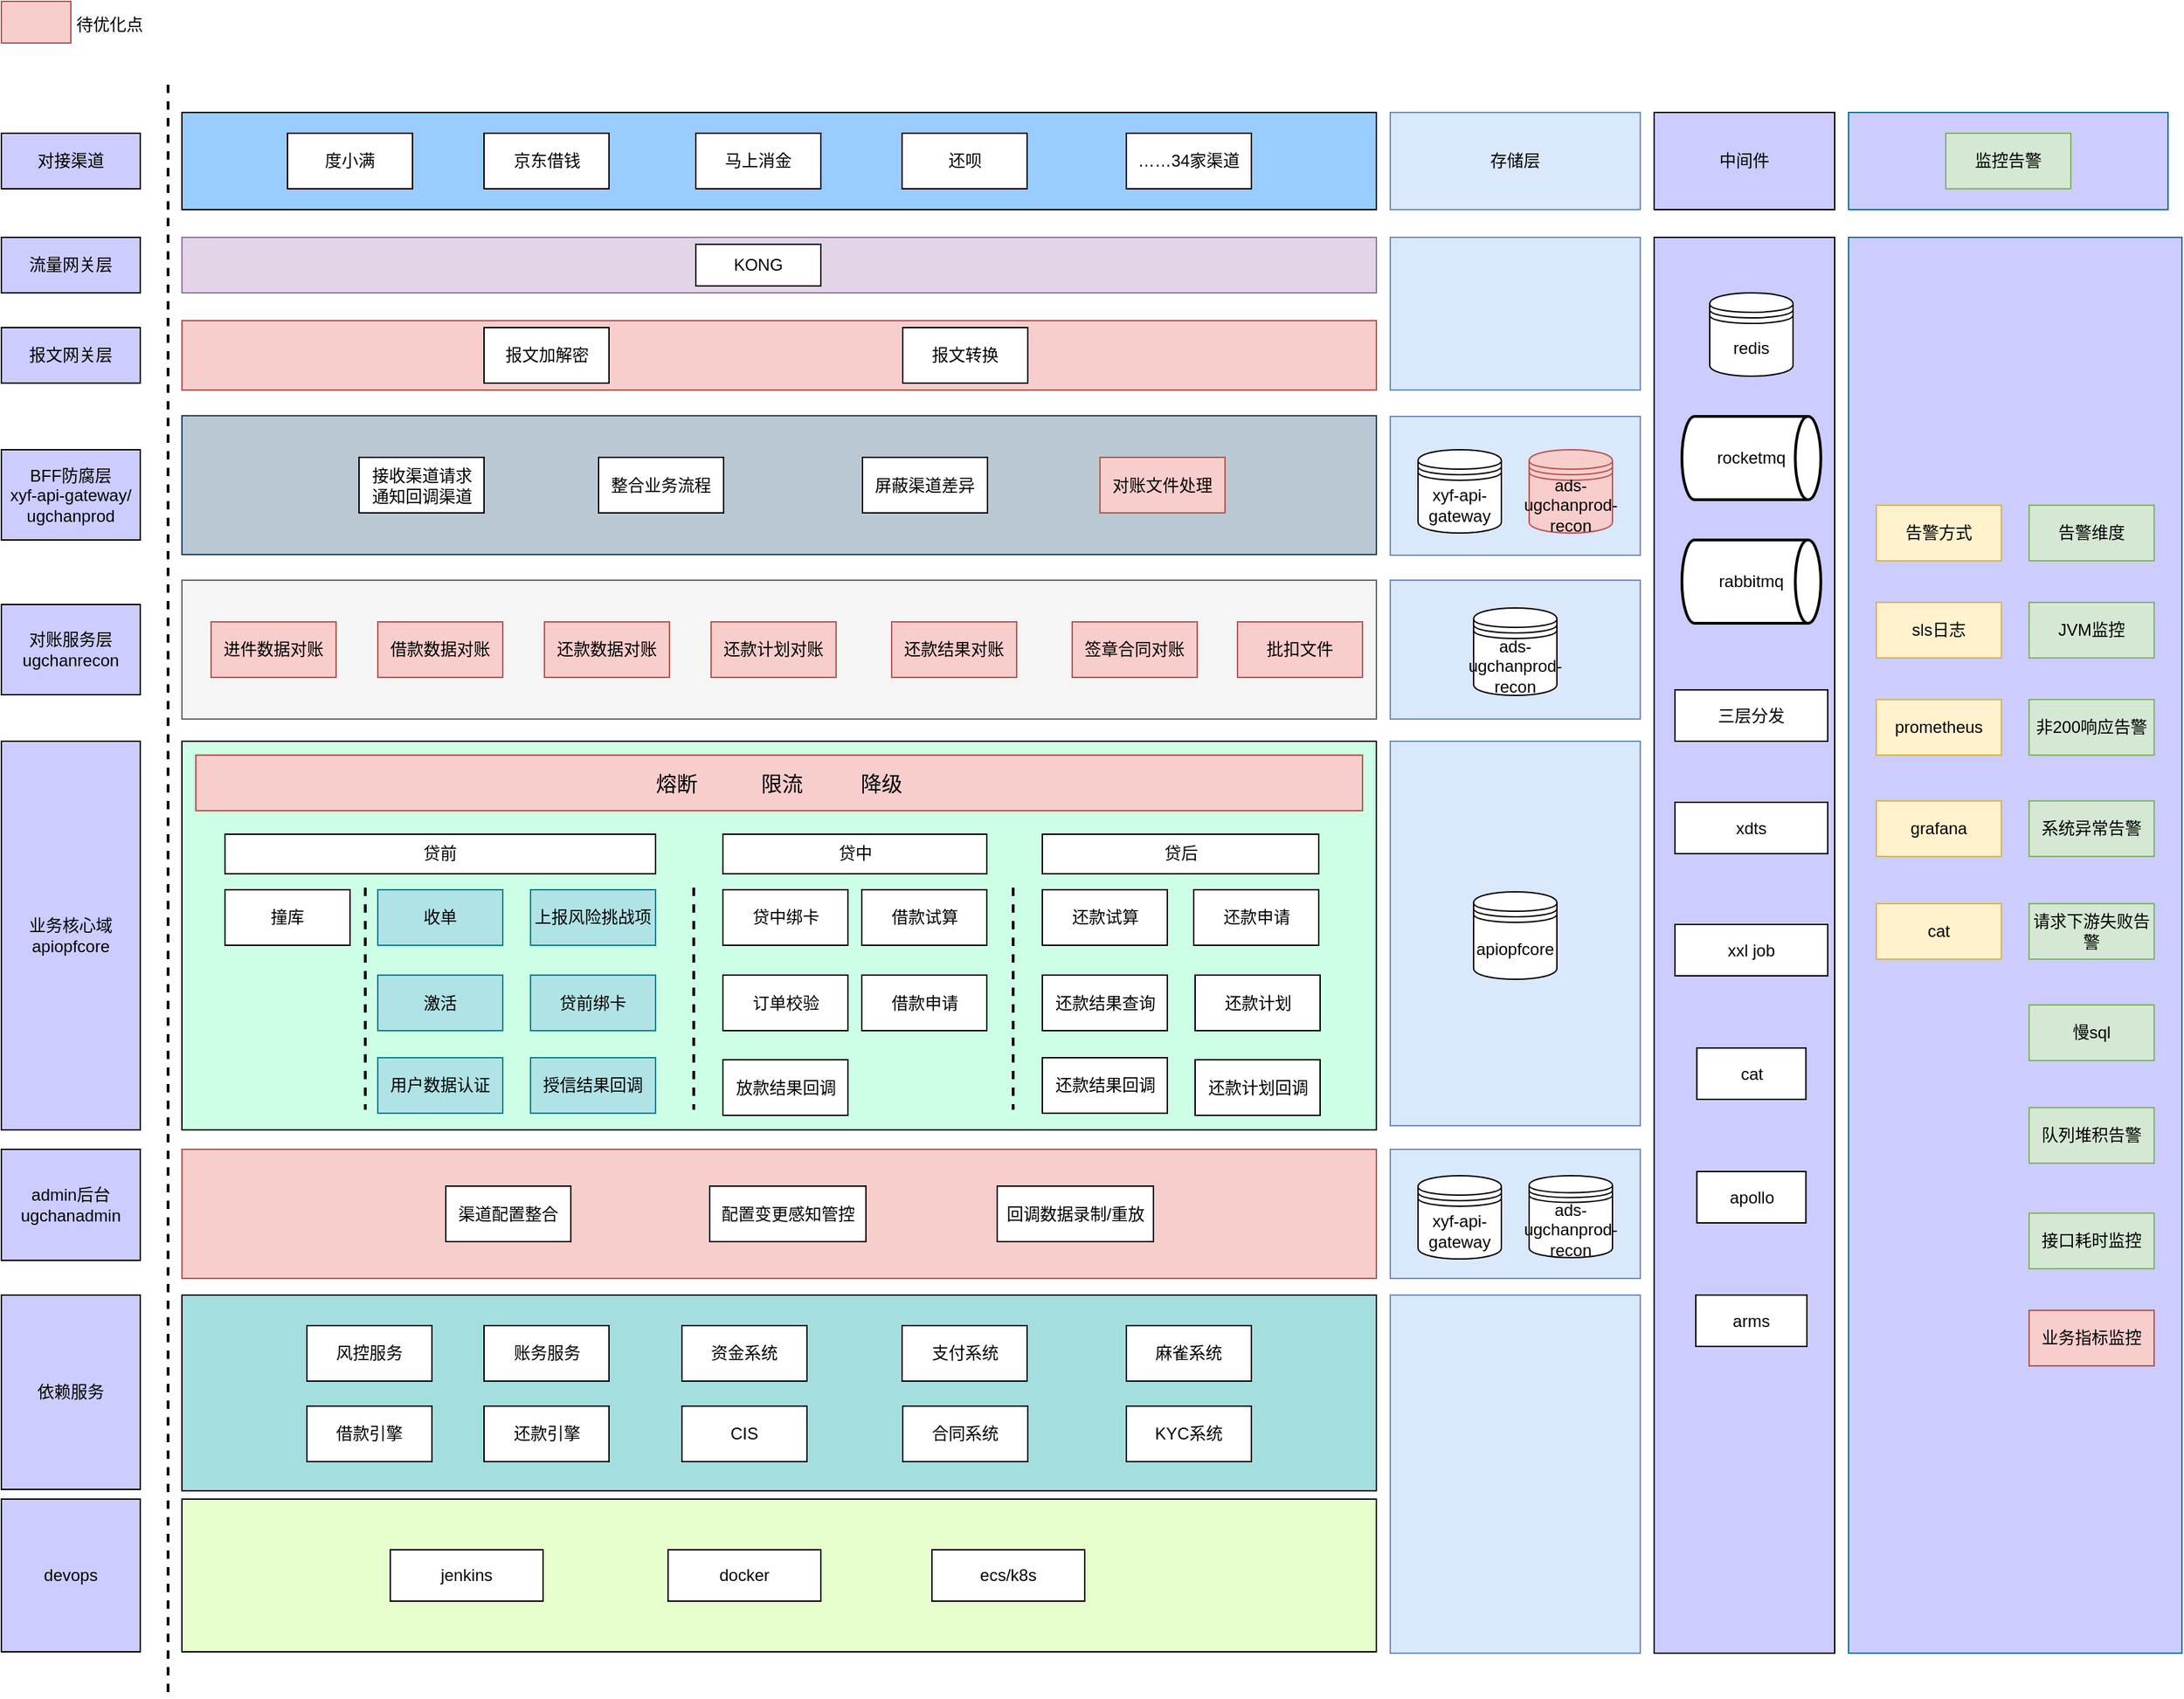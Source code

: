 <mxfile version="25.0.3">
  <diagram name="第 1 页" id="qSHZ132XhwIVSCJFN-Bp">
    <mxGraphModel dx="2547" dy="1060" grid="1" gridSize="10" guides="1" tooltips="1" connect="1" arrows="1" fold="1" page="1" pageScale="1" pageWidth="827" pageHeight="1169" math="0" shadow="0">
      <root>
        <mxCell id="0" />
        <mxCell id="1" parent="0" />
        <mxCell id="1Qo5zKgvzGwFc_g5c8-L-2" value="" style="rounded=0;whiteSpace=wrap;html=1;fillColor=#99CCFF;" vertex="1" parent="1">
          <mxGeometry x="-150" y="300" width="860" height="70" as="geometry" />
        </mxCell>
        <mxCell id="1Qo5zKgvzGwFc_g5c8-L-3" value="度小满" style="rounded=0;whiteSpace=wrap;html=1;" vertex="1" parent="1">
          <mxGeometry x="-74" y="315" width="90" height="40" as="geometry" />
        </mxCell>
        <mxCell id="1Qo5zKgvzGwFc_g5c8-L-4" value="京东借钱" style="rounded=0;whiteSpace=wrap;html=1;" vertex="1" parent="1">
          <mxGeometry x="67.5" y="315" width="90" height="40" as="geometry" />
        </mxCell>
        <mxCell id="1Qo5zKgvzGwFc_g5c8-L-6" value="" style="endArrow=none;dashed=1;html=1;rounded=0;strokeWidth=2;" edge="1" parent="1">
          <mxGeometry width="50" height="50" relative="1" as="geometry">
            <mxPoint x="-160" y="280" as="sourcePoint" />
            <mxPoint x="-160" y="1440" as="targetPoint" />
          </mxGeometry>
        </mxCell>
        <mxCell id="1Qo5zKgvzGwFc_g5c8-L-7" value="BFF防腐层 &lt;br&gt;xyf-api-gateway/&lt;div&gt;ugchanprod&lt;/div&gt;" style="rounded=0;whiteSpace=wrap;html=1;fillColor=#CCCCFF;" vertex="1" parent="1">
          <mxGeometry x="-280" y="543" width="100" height="65" as="geometry" />
        </mxCell>
        <mxCell id="1Qo5zKgvzGwFc_g5c8-L-8" value="" style="rounded=0;whiteSpace=wrap;html=1;fillColor=#bac8d3;strokeColor=#23445d;" vertex="1" parent="1">
          <mxGeometry x="-150" y="518.5" width="860" height="100" as="geometry" />
        </mxCell>
        <mxCell id="1Qo5zKgvzGwFc_g5c8-L-10" value="&lt;div&gt;业务核心域&lt;/div&gt;apiopfcore" style="rounded=0;whiteSpace=wrap;html=1;fillColor=#CCCCFF;" vertex="1" parent="1">
          <mxGeometry x="-280" y="753" width="100" height="280" as="geometry" />
        </mxCell>
        <mxCell id="1Qo5zKgvzGwFc_g5c8-L-11" value="" style="rounded=0;whiteSpace=wrap;html=1;fillColor=#CCCCFF;strokeColor=#10739e;" vertex="1" parent="1">
          <mxGeometry x="1050" y="300" width="230" height="70" as="geometry" />
        </mxCell>
        <mxCell id="1Qo5zKgvzGwFc_g5c8-L-12" value="监控告警" style="rounded=0;whiteSpace=wrap;html=1;fillColor=#d5e8d4;strokeColor=#82b366;" vertex="1" parent="1">
          <mxGeometry x="1120" y="315" width="90" height="40" as="geometry" />
        </mxCell>
        <mxCell id="1Qo5zKgvzGwFc_g5c8-L-13" value="" style="rounded=0;whiteSpace=wrap;html=1;fillColor=#CCFFE6;" vertex="1" parent="1">
          <mxGeometry x="-150" y="753" width="860" height="280" as="geometry" />
        </mxCell>
        <mxCell id="1Qo5zKgvzGwFc_g5c8-L-14" value="" style="rounded=0;whiteSpace=wrap;html=1;fillColor=#CCCCFF;strokeColor=#10739e;" vertex="1" parent="1">
          <mxGeometry x="1050" y="390" width="240" height="1020" as="geometry" />
        </mxCell>
        <mxCell id="1Qo5zKgvzGwFc_g5c8-L-15" value="收单" style="rounded=0;whiteSpace=wrap;html=1;fillColor=#b0e3e6;strokeColor=#0e8088;" vertex="1" parent="1">
          <mxGeometry x="-9" y="860" width="90" height="40" as="geometry" />
        </mxCell>
        <mxCell id="1Qo5zKgvzGwFc_g5c8-L-16" value="上报风险挑战项" style="rounded=0;whiteSpace=wrap;html=1;fillColor=#b0e3e6;strokeColor=#0e8088;" vertex="1" parent="1">
          <mxGeometry x="101" y="860" width="90" height="40" as="geometry" />
        </mxCell>
        <mxCell id="1Qo5zKgvzGwFc_g5c8-L-17" value="激活" style="rounded=0;whiteSpace=wrap;html=1;fillColor=#b0e3e6;strokeColor=#0e8088;" vertex="1" parent="1">
          <mxGeometry x="-9" y="921.5" width="90" height="40" as="geometry" />
        </mxCell>
        <mxCell id="1Qo5zKgvzGwFc_g5c8-L-18" value="贷前绑卡" style="rounded=0;whiteSpace=wrap;html=1;fillColor=#b0e3e6;strokeColor=#0e8088;" vertex="1" parent="1">
          <mxGeometry x="101" y="921.5" width="90" height="40" as="geometry" />
        </mxCell>
        <mxCell id="1Qo5zKgvzGwFc_g5c8-L-19" value="sls日志" style="rounded=0;whiteSpace=wrap;html=1;fillColor=#fff2cc;strokeColor=#d6b656;" vertex="1" parent="1">
          <mxGeometry x="1070" y="653" width="90" height="40" as="geometry" />
        </mxCell>
        <mxCell id="1Qo5zKgvzGwFc_g5c8-L-20" value="非200响应告警" style="rounded=0;whiteSpace=wrap;html=1;fillColor=#d5e8d4;strokeColor=#82b366;" vertex="1" parent="1">
          <mxGeometry x="1180" y="723" width="90" height="40" as="geometry" />
        </mxCell>
        <mxCell id="1Qo5zKgvzGwFc_g5c8-L-21" value="请求下游失败告警" style="rounded=0;whiteSpace=wrap;html=1;fillColor=#d5e8d4;strokeColor=#82b366;" vertex="1" parent="1">
          <mxGeometry x="1180" y="870" width="90" height="40" as="geometry" />
        </mxCell>
        <mxCell id="1Qo5zKgvzGwFc_g5c8-L-22" value="prometheus" style="rounded=0;whiteSpace=wrap;html=1;fillColor=#fff2cc;strokeColor=#d6b656;" vertex="1" parent="1">
          <mxGeometry x="1070" y="723" width="90" height="40" as="geometry" />
        </mxCell>
        <mxCell id="1Qo5zKgvzGwFc_g5c8-L-23" value="grafana" style="rounded=0;whiteSpace=wrap;html=1;fillColor=#fff2cc;strokeColor=#d6b656;" vertex="1" parent="1">
          <mxGeometry x="1070" y="796" width="90" height="40" as="geometry" />
        </mxCell>
        <mxCell id="1Qo5zKgvzGwFc_g5c8-L-24" value="cat" style="rounded=0;whiteSpace=wrap;html=1;fillColor=#fff2cc;strokeColor=#d6b656;" vertex="1" parent="1">
          <mxGeometry x="1070" y="870" width="90" height="40" as="geometry" />
        </mxCell>
        <mxCell id="1Qo5zKgvzGwFc_g5c8-L-25" value="慢sql" style="rounded=0;whiteSpace=wrap;html=1;fillColor=#d5e8d4;strokeColor=#82b366;" vertex="1" parent="1">
          <mxGeometry x="1180" y="943" width="90" height="40" as="geometry" />
        </mxCell>
        <mxCell id="1Qo5zKgvzGwFc_g5c8-L-26" value="队列堆积告警" style="rounded=0;whiteSpace=wrap;html=1;fillColor=#d5e8d4;strokeColor=#82b366;" vertex="1" parent="1">
          <mxGeometry x="1180" y="1017" width="90" height="40" as="geometry" />
        </mxCell>
        <mxCell id="1Qo5zKgvzGwFc_g5c8-L-27" value="中间件" style="rounded=0;whiteSpace=wrap;html=1;fillColor=#CCCCFF;" vertex="1" parent="1">
          <mxGeometry x="910" y="300" width="130" height="70" as="geometry" />
        </mxCell>
        <mxCell id="1Qo5zKgvzGwFc_g5c8-L-29" value="" style="rounded=0;whiteSpace=wrap;html=1;fillColor=#CCCCFF;" vertex="1" parent="1">
          <mxGeometry x="910" y="390" width="130" height="1020" as="geometry" />
        </mxCell>
        <mxCell id="1Qo5zKgvzGwFc_g5c8-L-30" value="依赖服务" style="rounded=0;whiteSpace=wrap;html=1;fillColor=#CCCCFF;" vertex="1" parent="1">
          <mxGeometry x="-280" y="1152" width="100" height="140" as="geometry" />
        </mxCell>
        <mxCell id="1Qo5zKgvzGwFc_g5c8-L-31" value="" style="rounded=0;whiteSpace=wrap;html=1;fillColor=#A5DEDF;" vertex="1" parent="1">
          <mxGeometry x="-150" y="1152" width="860" height="141" as="geometry" />
        </mxCell>
        <mxCell id="1Qo5zKgvzGwFc_g5c8-L-34" value="devops" style="rounded=0;whiteSpace=wrap;html=1;fillColor=#CCCCFF;" vertex="1" parent="1">
          <mxGeometry x="-280" y="1299" width="100" height="110" as="geometry" />
        </mxCell>
        <mxCell id="1Qo5zKgvzGwFc_g5c8-L-35" value="" style="rounded=0;whiteSpace=wrap;html=1;fillColor=#E6FFCC;" vertex="1" parent="1">
          <mxGeometry x="-150" y="1299" width="860" height="110" as="geometry" />
        </mxCell>
        <mxCell id="1Qo5zKgvzGwFc_g5c8-L-36" value="jenkins" style="rounded=0;whiteSpace=wrap;html=1;" vertex="1" parent="1">
          <mxGeometry y="1335.5" width="110" height="37" as="geometry" />
        </mxCell>
        <mxCell id="1Qo5zKgvzGwFc_g5c8-L-37" value="ecs/k8s" style="rounded=0;whiteSpace=wrap;html=1;" vertex="1" parent="1">
          <mxGeometry x="390" y="1335.5" width="110" height="37" as="geometry" />
        </mxCell>
        <mxCell id="1Qo5zKgvzGwFc_g5c8-L-38" value="贷中绑卡" style="rounded=0;whiteSpace=wrap;html=1;" vertex="1" parent="1">
          <mxGeometry x="239.5" y="860" width="90" height="40" as="geometry" />
        </mxCell>
        <mxCell id="1Qo5zKgvzGwFc_g5c8-L-39" value="接口耗时监控" style="rounded=0;whiteSpace=wrap;html=1;fillColor=#d5e8d4;strokeColor=#82b366;" vertex="1" parent="1">
          <mxGeometry x="1180" y="1093" width="90" height="40" as="geometry" />
        </mxCell>
        <mxCell id="1Qo5zKgvzGwFc_g5c8-L-40" value="系统异常告警" style="rounded=0;whiteSpace=wrap;html=1;fillColor=#d5e8d4;strokeColor=#82b366;" vertex="1" parent="1">
          <mxGeometry x="1180" y="796" width="90" height="40" as="geometry" />
        </mxCell>
        <mxCell id="1Qo5zKgvzGwFc_g5c8-L-41" value="redis" style="shape=datastore;whiteSpace=wrap;html=1;" vertex="1" parent="1">
          <mxGeometry x="950" y="430" width="60" height="60" as="geometry" />
        </mxCell>
        <mxCell id="1Qo5zKgvzGwFc_g5c8-L-42" value="风控服务" style="rounded=0;whiteSpace=wrap;html=1;" vertex="1" parent="1">
          <mxGeometry x="-60" y="1174" width="90" height="40" as="geometry" />
        </mxCell>
        <mxCell id="1Qo5zKgvzGwFc_g5c8-L-43" value="资金系统" style="rounded=0;whiteSpace=wrap;html=1;" vertex="1" parent="1">
          <mxGeometry x="210" y="1174" width="90" height="40" as="geometry" />
        </mxCell>
        <mxCell id="1Qo5zKgvzGwFc_g5c8-L-44" value="支付系统" style="rounded=0;whiteSpace=wrap;html=1;" vertex="1" parent="1">
          <mxGeometry x="368.5" y="1174" width="90" height="40" as="geometry" />
        </mxCell>
        <mxCell id="1Qo5zKgvzGwFc_g5c8-L-45" value="麻雀系统" style="rounded=0;whiteSpace=wrap;html=1;" vertex="1" parent="1">
          <mxGeometry x="530" y="1174" width="90" height="40" as="geometry" />
        </mxCell>
        <mxCell id="1Qo5zKgvzGwFc_g5c8-L-46" value="借款引擎" style="rounded=0;whiteSpace=wrap;html=1;" vertex="1" parent="1">
          <mxGeometry x="-60" y="1232" width="90" height="40" as="geometry" />
        </mxCell>
        <mxCell id="1Qo5zKgvzGwFc_g5c8-L-47" value="账务服务" style="rounded=0;whiteSpace=wrap;html=1;" vertex="1" parent="1">
          <mxGeometry x="67.5" y="1174" width="90" height="40" as="geometry" />
        </mxCell>
        <mxCell id="1Qo5zKgvzGwFc_g5c8-L-48" value="还款引擎" style="rounded=0;whiteSpace=wrap;html=1;" vertex="1" parent="1">
          <mxGeometry x="67.5" y="1232" width="90" height="40" as="geometry" />
        </mxCell>
        <mxCell id="1Qo5zKgvzGwFc_g5c8-L-49" value="业务指标监控" style="rounded=0;whiteSpace=wrap;html=1;fillColor=#f8cecc;strokeColor=#b85450;" vertex="1" parent="1">
          <mxGeometry x="1180" y="1163" width="90" height="40" as="geometry" />
        </mxCell>
        <mxCell id="1Qo5zKgvzGwFc_g5c8-L-50" value="JVM监控" style="rounded=0;whiteSpace=wrap;html=1;fillColor=#d5e8d4;strokeColor=#82b366;" vertex="1" parent="1">
          <mxGeometry x="1180" y="653" width="90" height="40" as="geometry" />
        </mxCell>
        <mxCell id="1Qo5zKgvzGwFc_g5c8-L-51" value="对接渠道" style="rounded=0;whiteSpace=wrap;html=1;fillColor=#CCCCFF;" vertex="1" parent="1">
          <mxGeometry x="-280" y="315" width="100" height="40" as="geometry" />
        </mxCell>
        <mxCell id="1Qo5zKgvzGwFc_g5c8-L-52" value="告警方式" style="rounded=0;whiteSpace=wrap;html=1;fillColor=#fff2cc;strokeColor=#d6b656;" vertex="1" parent="1">
          <mxGeometry x="1070" y="583" width="90" height="40" as="geometry" />
        </mxCell>
        <mxCell id="1Qo5zKgvzGwFc_g5c8-L-53" value="告警维度" style="rounded=0;whiteSpace=wrap;html=1;fillColor=#d5e8d4;strokeColor=#82b366;" vertex="1" parent="1">
          <mxGeometry x="1180" y="583" width="90" height="40" as="geometry" />
        </mxCell>
        <mxCell id="1Qo5zKgvzGwFc_g5c8-L-54" value="马上消金" style="rounded=0;whiteSpace=wrap;html=1;" vertex="1" parent="1">
          <mxGeometry x="220" y="315" width="90" height="40" as="geometry" />
        </mxCell>
        <mxCell id="1Qo5zKgvzGwFc_g5c8-L-55" value="……34家渠道" style="rounded=0;whiteSpace=wrap;html=1;" vertex="1" parent="1">
          <mxGeometry x="530" y="315" width="90" height="40" as="geometry" />
        </mxCell>
        <mxCell id="1Qo5zKgvzGwFc_g5c8-L-56" value="接收渠道请求&lt;br&gt;通知回调渠道" style="rounded=0;whiteSpace=wrap;html=1;" vertex="1" parent="1">
          <mxGeometry x="-22.5" y="548.5" width="90" height="40" as="geometry" />
        </mxCell>
        <mxCell id="1Qo5zKgvzGwFc_g5c8-L-57" value="整合业务流程" style="rounded=0;whiteSpace=wrap;html=1;" vertex="1" parent="1">
          <mxGeometry x="150" y="548.5" width="90" height="40" as="geometry" />
        </mxCell>
        <mxCell id="1Qo5zKgvzGwFc_g5c8-L-58" value="屏蔽渠道差异" style="rounded=0;whiteSpace=wrap;html=1;" vertex="1" parent="1">
          <mxGeometry x="340" y="548.5" width="90" height="40" as="geometry" />
        </mxCell>
        <mxCell id="1Qo5zKgvzGwFc_g5c8-L-59" value="对账文件处理" style="rounded=0;whiteSpace=wrap;html=1;fillColor=#f8cecc;strokeColor=#b85450;" vertex="1" parent="1">
          <mxGeometry x="511" y="548.5" width="90" height="40" as="geometry" />
        </mxCell>
        <mxCell id="1Qo5zKgvzGwFc_g5c8-L-60" value="xxl job" style="rounded=0;whiteSpace=wrap;html=1;" vertex="1" parent="1">
          <mxGeometry x="925" y="885" width="110" height="37" as="geometry" />
        </mxCell>
        <mxCell id="1Qo5zKgvzGwFc_g5c8-L-61" value="rocketmq" style="strokeWidth=2;html=1;shape=mxgraph.flowchart.direct_data;whiteSpace=wrap;" vertex="1" parent="1">
          <mxGeometry x="930" y="519" width="100" height="60" as="geometry" />
        </mxCell>
        <mxCell id="1Qo5zKgvzGwFc_g5c8-L-62" value="CIS" style="rounded=0;whiteSpace=wrap;html=1;" vertex="1" parent="1">
          <mxGeometry x="210" y="1232" width="90" height="40" as="geometry" />
        </mxCell>
        <mxCell id="1Qo5zKgvzGwFc_g5c8-L-63" value="合同系统" style="rounded=0;whiteSpace=wrap;html=1;" vertex="1" parent="1">
          <mxGeometry x="369" y="1232" width="90" height="40" as="geometry" />
        </mxCell>
        <mxCell id="1Qo5zKgvzGwFc_g5c8-L-64" value="KYC系统" style="rounded=0;whiteSpace=wrap;html=1;" vertex="1" parent="1">
          <mxGeometry x="530" y="1232" width="90" height="40" as="geometry" />
        </mxCell>
        <mxCell id="1Qo5zKgvzGwFc_g5c8-L-65" value="订单校验" style="rounded=0;whiteSpace=wrap;html=1;" vertex="1" parent="1">
          <mxGeometry x="239.5" y="921.5" width="90" height="40" as="geometry" />
        </mxCell>
        <mxCell id="1Qo5zKgvzGwFc_g5c8-L-66" value="借款试算" style="rounded=0;whiteSpace=wrap;html=1;" vertex="1" parent="1">
          <mxGeometry x="339.5" y="860" width="90" height="40" as="geometry" />
        </mxCell>
        <mxCell id="1Qo5zKgvzGwFc_g5c8-L-67" value="还款申请" style="rounded=0;whiteSpace=wrap;html=1;" vertex="1" parent="1">
          <mxGeometry x="578.5" y="860" width="90" height="40" as="geometry" />
        </mxCell>
        <mxCell id="1Qo5zKgvzGwFc_g5c8-L-68" value="还款计划" style="rounded=0;whiteSpace=wrap;html=1;" vertex="1" parent="1">
          <mxGeometry x="579.5" y="921.5" width="90" height="40" as="geometry" />
        </mxCell>
        <mxCell id="1Qo5zKgvzGwFc_g5c8-L-69" value="撞库" style="rounded=0;whiteSpace=wrap;html=1;" vertex="1" parent="1">
          <mxGeometry x="-119" y="860" width="90" height="40" as="geometry" />
        </mxCell>
        <mxCell id="1Qo5zKgvzGwFc_g5c8-L-70" value="借款申请" style="rounded=0;whiteSpace=wrap;html=1;" vertex="1" parent="1">
          <mxGeometry x="339.5" y="921.5" width="90" height="40" as="geometry" />
        </mxCell>
        <mxCell id="1Qo5zKgvzGwFc_g5c8-L-71" value="还款试算" style="rounded=0;whiteSpace=wrap;html=1;" vertex="1" parent="1">
          <mxGeometry x="469.5" y="860" width="90" height="40" as="geometry" />
        </mxCell>
        <mxCell id="1Qo5zKgvzGwFc_g5c8-L-72" value="" style="endArrow=none;dashed=1;html=1;rounded=0;strokeWidth=2;" edge="1" parent="1">
          <mxGeometry width="50" height="50" relative="1" as="geometry">
            <mxPoint x="-18" y="858.5" as="sourcePoint" />
            <mxPoint x="-18" y="1018.5" as="targetPoint" />
          </mxGeometry>
        </mxCell>
        <mxCell id="1Qo5zKgvzGwFc_g5c8-L-73" value="" style="endArrow=none;dashed=1;html=1;rounded=0;strokeWidth=2;" edge="1" parent="1">
          <mxGeometry width="50" height="50" relative="1" as="geometry">
            <mxPoint x="218.5" y="858.5" as="sourcePoint" />
            <mxPoint x="218.5" y="1018.5" as="targetPoint" />
          </mxGeometry>
        </mxCell>
        <mxCell id="1Qo5zKgvzGwFc_g5c8-L-74" value="" style="endArrow=none;dashed=1;html=1;rounded=0;strokeWidth=2;" edge="1" parent="1">
          <mxGeometry width="50" height="50" relative="1" as="geometry">
            <mxPoint x="448.5" y="858.5" as="sourcePoint" />
            <mxPoint x="448.5" y="1018.5" as="targetPoint" />
          </mxGeometry>
        </mxCell>
        <mxCell id="1Qo5zKgvzGwFc_g5c8-L-76" value="" style="shape=image;verticalLabelPosition=bottom;labelBackgroundColor=default;verticalAlign=top;aspect=fixed;imageAspect=0;image=https://miro.medium.com/v2/resize:fit:800/1*XE0ObomSZ6cwRHKNZ751Vg.png;" vertex="1" parent="1">
          <mxGeometry x="930" y="1241.5" width="100" height="34.75" as="geometry" />
        </mxCell>
        <mxCell id="1Qo5zKgvzGwFc_g5c8-L-78" value="" style="rounded=0;whiteSpace=wrap;html=1;fillColor=#e1d5e7;strokeColor=#9673a6;" vertex="1" parent="1">
          <mxGeometry x="-150" y="390" width="860" height="40" as="geometry" />
        </mxCell>
        <mxCell id="1Qo5zKgvzGwFc_g5c8-L-79" value="流量网关层" style="rounded=0;whiteSpace=wrap;html=1;fillColor=#CCCCFF;" vertex="1" parent="1">
          <mxGeometry x="-280" y="390" width="100" height="40" as="geometry" />
        </mxCell>
        <mxCell id="1Qo5zKgvzGwFc_g5c8-L-80" value="KONG" style="rounded=0;whiteSpace=wrap;html=1;" vertex="1" parent="1">
          <mxGeometry x="220" y="395" width="90" height="30" as="geometry" />
        </mxCell>
        <mxCell id="1Qo5zKgvzGwFc_g5c8-L-81" value="还款结果查询" style="rounded=0;whiteSpace=wrap;html=1;" vertex="1" parent="1">
          <mxGeometry x="469.5" y="921.5" width="90" height="40" as="geometry" />
        </mxCell>
        <mxCell id="1Qo5zKgvzGwFc_g5c8-L-82" value="熔断&amp;nbsp; &amp;nbsp; &amp;nbsp; &amp;nbsp; &amp;nbsp; &amp;nbsp;限流&amp;nbsp; &amp;nbsp; &amp;nbsp; &amp;nbsp; &amp;nbsp; 降级" style="rounded=0;whiteSpace=wrap;html=1;fillColor=#f8cecc;strokeColor=#b85450;fontSize=15;" vertex="1" parent="1">
          <mxGeometry x="-140" y="763" width="840" height="40" as="geometry" />
        </mxCell>
        <mxCell id="1Qo5zKgvzGwFc_g5c8-L-83" value="用户数据认证" style="rounded=0;whiteSpace=wrap;html=1;fillColor=#b0e3e6;strokeColor=#0e8088;" vertex="1" parent="1">
          <mxGeometry x="-9" y="981" width="90" height="40" as="geometry" />
        </mxCell>
        <mxCell id="1Qo5zKgvzGwFc_g5c8-L-84" value="docker" style="rounded=0;whiteSpace=wrap;html=1;" vertex="1" parent="1">
          <mxGeometry x="200" y="1335.5" width="110" height="37" as="geometry" />
        </mxCell>
        <mxCell id="1Qo5zKgvzGwFc_g5c8-L-85" value="arms" style="rounded=0;whiteSpace=wrap;html=1;" vertex="1" parent="1">
          <mxGeometry x="940" y="1152" width="80" height="37" as="geometry" />
        </mxCell>
        <mxCell id="1Qo5zKgvzGwFc_g5c8-L-86" value="apollo" style="rounded=0;whiteSpace=wrap;html=1;" vertex="1" parent="1">
          <mxGeometry x="940.75" y="1063" width="78.5" height="37" as="geometry" />
        </mxCell>
        <mxCell id="1Qo5zKgvzGwFc_g5c8-L-87" value="cat" style="rounded=0;whiteSpace=wrap;html=1;" vertex="1" parent="1">
          <mxGeometry x="940.75" y="974" width="78.5" height="37" as="geometry" />
        </mxCell>
        <mxCell id="1Qo5zKgvzGwFc_g5c8-L-88" value="还呗" style="rounded=0;whiteSpace=wrap;html=1;" vertex="1" parent="1">
          <mxGeometry x="368.5" y="315" width="90" height="40" as="geometry" />
        </mxCell>
        <mxCell id="1Qo5zKgvzGwFc_g5c8-L-89" value="存储层" style="rounded=0;whiteSpace=wrap;html=1;fillColor=#dae8fc;strokeColor=#6c8ebf;" vertex="1" parent="1">
          <mxGeometry x="720" y="300" width="180" height="70" as="geometry" />
        </mxCell>
        <mxCell id="1Qo5zKgvzGwFc_g5c8-L-90" value="" style="rounded=0;whiteSpace=wrap;html=1;fillColor=#dae8fc;strokeColor=#6c8ebf;" vertex="1" parent="1">
          <mxGeometry x="720" y="519" width="180" height="100" as="geometry" />
        </mxCell>
        <mxCell id="1Qo5zKgvzGwFc_g5c8-L-91" value="报文网关层" style="rounded=0;whiteSpace=wrap;html=1;fillColor=#CCCCFF;" vertex="1" parent="1">
          <mxGeometry x="-280" y="455" width="100" height="40" as="geometry" />
        </mxCell>
        <mxCell id="1Qo5zKgvzGwFc_g5c8-L-92" value="" style="rounded=0;whiteSpace=wrap;html=1;fillColor=#f8cecc;strokeColor=#b85450;" vertex="1" parent="1">
          <mxGeometry x="-150" y="450" width="860" height="50" as="geometry" />
        </mxCell>
        <mxCell id="1Qo5zKgvzGwFc_g5c8-L-93" value="报文加解密" style="rounded=0;whiteSpace=wrap;html=1;" vertex="1" parent="1">
          <mxGeometry x="67.5" y="455" width="90" height="40" as="geometry" />
        </mxCell>
        <mxCell id="1Qo5zKgvzGwFc_g5c8-L-94" value="报文转换" style="rounded=0;whiteSpace=wrap;html=1;" vertex="1" parent="1">
          <mxGeometry x="369" y="455" width="90" height="40" as="geometry" />
        </mxCell>
        <mxCell id="1Qo5zKgvzGwFc_g5c8-L-96" value="" style="rounded=0;whiteSpace=wrap;html=1;fillColor=#f5f5f5;strokeColor=#666666;fontColor=#333333;" vertex="1" parent="1">
          <mxGeometry x="-150" y="637" width="860" height="100" as="geometry" />
        </mxCell>
        <mxCell id="1Qo5zKgvzGwFc_g5c8-L-97" value="&lt;div&gt;对账服务层&lt;/div&gt;&lt;div&gt;ugchanrecon&lt;/div&gt;" style="rounded=0;whiteSpace=wrap;html=1;fillColor=#CCCCFF;" vertex="1" parent="1">
          <mxGeometry x="-280" y="654.5" width="100" height="65" as="geometry" />
        </mxCell>
        <mxCell id="1Qo5zKgvzGwFc_g5c8-L-99" value="rabbitmq" style="strokeWidth=2;html=1;shape=mxgraph.flowchart.direct_data;whiteSpace=wrap;" vertex="1" parent="1">
          <mxGeometry x="930" y="608" width="100" height="60" as="geometry" />
        </mxCell>
        <mxCell id="1Qo5zKgvzGwFc_g5c8-L-101" value="三层分发" style="rounded=0;whiteSpace=wrap;html=1;" vertex="1" parent="1">
          <mxGeometry x="925" y="716" width="110" height="37" as="geometry" />
        </mxCell>
        <mxCell id="1Qo5zKgvzGwFc_g5c8-L-102" value="xdts" style="rounded=0;whiteSpace=wrap;html=1;" vertex="1" parent="1">
          <mxGeometry x="925" y="797" width="110" height="37" as="geometry" />
        </mxCell>
        <mxCell id="1Qo5zKgvzGwFc_g5c8-L-104" value="进件数据对账" style="rounded=0;whiteSpace=wrap;html=1;fillColor=#f8cecc;strokeColor=#b85450;" vertex="1" parent="1">
          <mxGeometry x="-129" y="667" width="90" height="40" as="geometry" />
        </mxCell>
        <mxCell id="1Qo5zKgvzGwFc_g5c8-L-105" value="借款数据对账" style="rounded=0;whiteSpace=wrap;html=1;fillColor=#f8cecc;strokeColor=#b85450;" vertex="1" parent="1">
          <mxGeometry x="-9" y="667" width="90" height="40" as="geometry" />
        </mxCell>
        <mxCell id="1Qo5zKgvzGwFc_g5c8-L-106" value="还款数据对账" style="rounded=0;whiteSpace=wrap;html=1;fillColor=#f8cecc;strokeColor=#b85450;" vertex="1" parent="1">
          <mxGeometry x="111" y="667" width="90" height="40" as="geometry" />
        </mxCell>
        <mxCell id="1Qo5zKgvzGwFc_g5c8-L-107" value="还款计划对账" style="rounded=0;whiteSpace=wrap;html=1;fillColor=#f8cecc;strokeColor=#b85450;" vertex="1" parent="1">
          <mxGeometry x="231" y="667" width="90" height="40" as="geometry" />
        </mxCell>
        <mxCell id="1Qo5zKgvzGwFc_g5c8-L-108" value="还款结果对账" style="rounded=0;whiteSpace=wrap;html=1;fillColor=#f8cecc;strokeColor=#b85450;" vertex="1" parent="1">
          <mxGeometry x="361" y="667" width="90" height="40" as="geometry" />
        </mxCell>
        <mxCell id="1Qo5zKgvzGwFc_g5c8-L-109" value="" style="rounded=0;whiteSpace=wrap;html=1;fillColor=#f8cecc;strokeColor=#b85450;" vertex="1" parent="1">
          <mxGeometry x="-280" y="220" width="50" height="30" as="geometry" />
        </mxCell>
        <mxCell id="1Qo5zKgvzGwFc_g5c8-L-110" value="&lt;span style=&quot;color: rgb(0, 0, 0); font-family: Helvetica; font-size: 12px; font-style: normal; font-variant-ligatures: normal; font-variant-caps: normal; font-weight: 400; letter-spacing: normal; orphans: 2; text-align: center; text-indent: 0px; text-transform: none; widows: 2; word-spacing: 0px; -webkit-text-stroke-width: 0px; white-space: normal; background-color: rgb(251, 251, 251); text-decoration-thickness: initial; text-decoration-style: initial; text-decoration-color: initial; display: inline !important; float: none;&quot;&gt;待优化点&lt;/span&gt;" style="text;whiteSpace=wrap;html=1;" vertex="1" parent="1">
          <mxGeometry x="-228" y="223" width="55" height="27" as="geometry" />
        </mxCell>
        <mxCell id="1Qo5zKgvzGwFc_g5c8-L-111" value="签章合同对账" style="rounded=0;whiteSpace=wrap;html=1;fillColor=#f8cecc;strokeColor=#b85450;" vertex="1" parent="1">
          <mxGeometry x="491" y="667" width="90" height="40" as="geometry" />
        </mxCell>
        <mxCell id="1Qo5zKgvzGwFc_g5c8-L-112" value="批扣文件" style="rounded=0;whiteSpace=wrap;html=1;fillColor=#f8cecc;strokeColor=#b85450;" vertex="1" parent="1">
          <mxGeometry x="610" y="667" width="90" height="40" as="geometry" />
        </mxCell>
        <mxCell id="1Qo5zKgvzGwFc_g5c8-L-113" value="admin后台&lt;div&gt;ugchanadmin&lt;/div&gt;" style="rounded=0;whiteSpace=wrap;html=1;fillColor=#CCCCFF;" vertex="1" parent="1">
          <mxGeometry x="-280" y="1047" width="100" height="80" as="geometry" />
        </mxCell>
        <mxCell id="1Qo5zKgvzGwFc_g5c8-L-114" value="" style="rounded=0;whiteSpace=wrap;html=1;fillColor=#f8cecc;strokeColor=#b85450;" vertex="1" parent="1">
          <mxGeometry x="-150" y="1047" width="860" height="93" as="geometry" />
        </mxCell>
        <mxCell id="1Qo5zKgvzGwFc_g5c8-L-115" value="渠道配置整合" style="rounded=0;whiteSpace=wrap;html=1;" vertex="1" parent="1">
          <mxGeometry x="40" y="1073.5" width="90" height="40" as="geometry" />
        </mxCell>
        <mxCell id="1Qo5zKgvzGwFc_g5c8-L-116" value="配置变更感知管控" style="rounded=0;whiteSpace=wrap;html=1;" vertex="1" parent="1">
          <mxGeometry x="230" y="1073.5" width="112.5" height="40" as="geometry" />
        </mxCell>
        <mxCell id="1Qo5zKgvzGwFc_g5c8-L-117" value="xyf-api-gateway" style="shape=datastore;whiteSpace=wrap;html=1;" vertex="1" parent="1">
          <mxGeometry x="740" y="543" width="60" height="60" as="geometry" />
        </mxCell>
        <mxCell id="1Qo5zKgvzGwFc_g5c8-L-118" value="ads-ugchanprod-recon" style="shape=datastore;whiteSpace=wrap;html=1;fillColor=#f8cecc;strokeColor=#b85450;" vertex="1" parent="1">
          <mxGeometry x="820" y="543" width="60" height="60" as="geometry" />
        </mxCell>
        <mxCell id="1Qo5zKgvzGwFc_g5c8-L-119" value="" style="rounded=0;whiteSpace=wrap;html=1;fillColor=#dae8fc;strokeColor=#6c8ebf;" vertex="1" parent="1">
          <mxGeometry x="720" y="637" width="180" height="100" as="geometry" />
        </mxCell>
        <mxCell id="1Qo5zKgvzGwFc_g5c8-L-120" value="ads-ugchanprod-recon" style="shape=datastore;whiteSpace=wrap;html=1;" vertex="1" parent="1">
          <mxGeometry x="780" y="657" width="60" height="63" as="geometry" />
        </mxCell>
        <mxCell id="1Qo5zKgvzGwFc_g5c8-L-121" value="" style="rounded=0;whiteSpace=wrap;html=1;fillColor=#dae8fc;strokeColor=#6c8ebf;" vertex="1" parent="1">
          <mxGeometry x="720" y="390" width="180" height="110" as="geometry" />
        </mxCell>
        <mxCell id="1Qo5zKgvzGwFc_g5c8-L-122" value="贷前" style="rounded=0;whiteSpace=wrap;html=1;" vertex="1" parent="1">
          <mxGeometry x="-119" y="820" width="310" height="28.5" as="geometry" />
        </mxCell>
        <mxCell id="1Qo5zKgvzGwFc_g5c8-L-123" value="贷中" style="rounded=0;whiteSpace=wrap;html=1;" vertex="1" parent="1">
          <mxGeometry x="239.5" y="820" width="190" height="28.5" as="geometry" />
        </mxCell>
        <mxCell id="1Qo5zKgvzGwFc_g5c8-L-124" value="贷后" style="rounded=0;whiteSpace=wrap;html=1;" vertex="1" parent="1">
          <mxGeometry x="469.5" y="820" width="199" height="28.5" as="geometry" />
        </mxCell>
        <mxCell id="1Qo5zKgvzGwFc_g5c8-L-125" value="授信结果回调" style="rounded=0;whiteSpace=wrap;html=1;fillColor=#b0e3e6;strokeColor=#0e8088;" vertex="1" parent="1">
          <mxGeometry x="101" y="981" width="90" height="40" as="geometry" />
        </mxCell>
        <mxCell id="1Qo5zKgvzGwFc_g5c8-L-127" value="放款结果回调" style="rounded=0;whiteSpace=wrap;html=1;" vertex="1" parent="1">
          <mxGeometry x="239.5" y="982.5" width="90" height="40" as="geometry" />
        </mxCell>
        <mxCell id="1Qo5zKgvzGwFc_g5c8-L-128" value="还款结果回调" style="rounded=0;whiteSpace=wrap;html=1;" vertex="1" parent="1">
          <mxGeometry x="469.5" y="981" width="90" height="40" as="geometry" />
        </mxCell>
        <mxCell id="1Qo5zKgvzGwFc_g5c8-L-129" value="还款计划回调" style="rounded=0;whiteSpace=wrap;html=1;" vertex="1" parent="1">
          <mxGeometry x="579.5" y="982.5" width="90" height="40" as="geometry" />
        </mxCell>
        <mxCell id="1Qo5zKgvzGwFc_g5c8-L-130" value="回调数据录制/重放" style="rounded=0;whiteSpace=wrap;html=1;" vertex="1" parent="1">
          <mxGeometry x="437" y="1073.5" width="112.5" height="40" as="geometry" />
        </mxCell>
        <mxCell id="1Qo5zKgvzGwFc_g5c8-L-131" value="" style="rounded=0;whiteSpace=wrap;html=1;fillColor=#dae8fc;strokeColor=#6c8ebf;" vertex="1" parent="1">
          <mxGeometry x="720" y="753" width="180" height="277" as="geometry" />
        </mxCell>
        <mxCell id="1Qo5zKgvzGwFc_g5c8-L-132" value="apiopfcore" style="shape=datastore;whiteSpace=wrap;html=1;" vertex="1" parent="1">
          <mxGeometry x="780" y="861.5" width="60" height="63" as="geometry" />
        </mxCell>
        <mxCell id="1Qo5zKgvzGwFc_g5c8-L-133" value="" style="rounded=0;whiteSpace=wrap;html=1;fillColor=#dae8fc;strokeColor=#6c8ebf;" vertex="1" parent="1">
          <mxGeometry x="720" y="1047" width="180" height="93" as="geometry" />
        </mxCell>
        <mxCell id="1Qo5zKgvzGwFc_g5c8-L-134" value="xyf-api-gateway" style="shape=datastore;whiteSpace=wrap;html=1;" vertex="1" parent="1">
          <mxGeometry x="740" y="1066" width="60" height="60" as="geometry" />
        </mxCell>
        <mxCell id="1Qo5zKgvzGwFc_g5c8-L-135" value="ads-ugchanprod-recon" style="shape=datastore;whiteSpace=wrap;html=1;" vertex="1" parent="1">
          <mxGeometry x="820" y="1066" width="60" height="59" as="geometry" />
        </mxCell>
        <mxCell id="1Qo5zKgvzGwFc_g5c8-L-136" value="" style="rounded=0;whiteSpace=wrap;html=1;fillColor=#dae8fc;strokeColor=#6c8ebf;" vertex="1" parent="1">
          <mxGeometry x="720" y="1152" width="180" height="258" as="geometry" />
        </mxCell>
      </root>
    </mxGraphModel>
  </diagram>
</mxfile>

